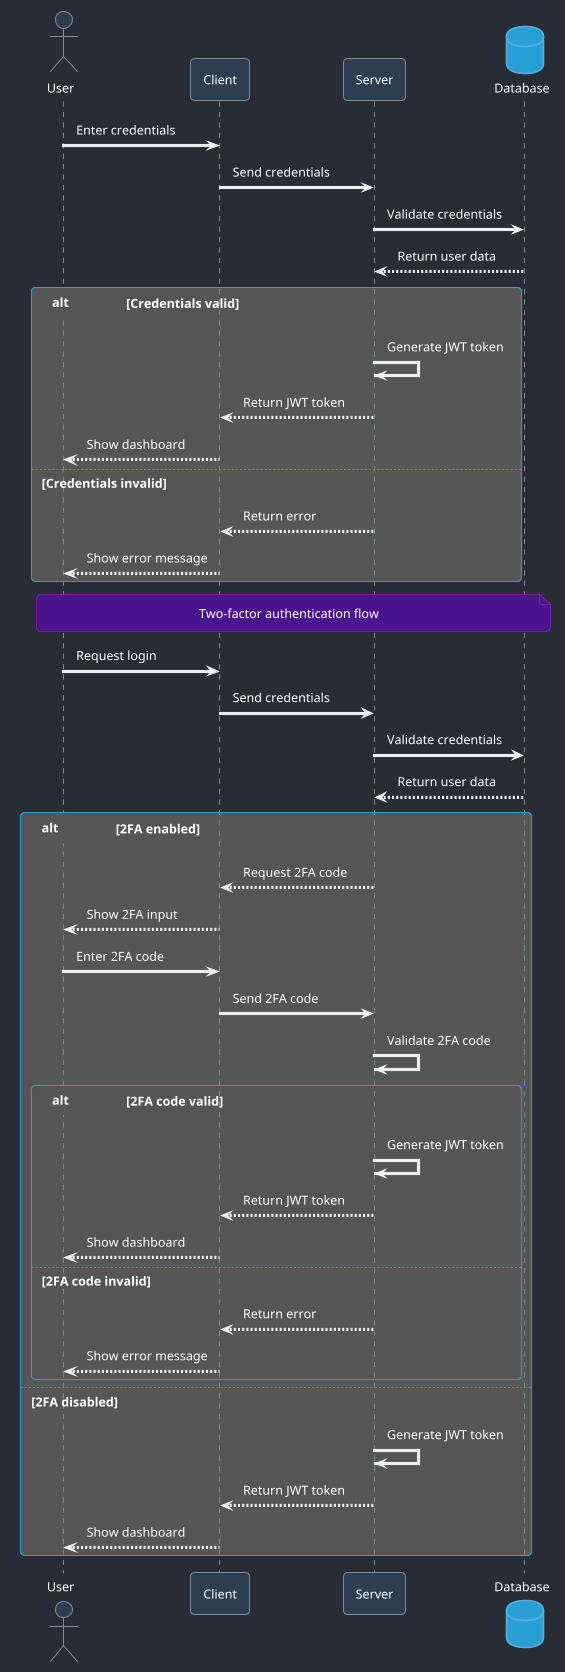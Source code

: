 @startuml Authentication Flow (Dark Mode)

' Dark mode theme
!theme cyborg
skinparam backgroundColor #282c34
skinparam ArrowColor #ecf0f1
skinparam shadowing false
skinparam DefaultFontColor #FFFFFF

' Define styles
skinparam sequence {
    ArrowColor #ecf0f1
    LifeLineBorderColor #7f8c8d
    LifeLineBackgroundColor #2c3e50
    ParticipantBorderColor #7f8c8d
    ParticipantBackgroundColor #2c3e50
    ActorBorderColor #7f8c8d
    ActorBackgroundColor #2c3e50
    BoxBorderColor #7f8c8d
    BoxBackgroundColor #34495e
}

skinparam note {
    BackgroundColor #4a148c
    BorderColor #7b1fa2
    FontColor #FFFFFF
}

' Participants
actor User
participant "Client" as Client
participant "Server" as Server
database "Database" as Database

' Authentication flow
User -> Client: Enter credentials
Client -> Server: Send credentials
Server -> Database: Validate credentials
Database --> Server: Return user data
alt Credentials valid
    Server -> Server: Generate JWT token
    Server --> Client: Return JWT token
    Client --> User: Show dashboard
else Credentials invalid
    Server --> Client: Return error
    Client --> User: Show error message
end

' Two-factor authentication flow
note over User, Database: Two-factor authentication flow
User -> Client: Request login
Client -> Server: Send credentials
Server -> Database: Validate credentials
Database --> Server: Return user data
alt 2FA enabled
    Server --> Client: Request 2FA code
    Client --> User: Show 2FA input
    User -> Client: Enter 2FA code
    Client -> Server: Send 2FA code
    Server -> Server: Validate 2FA code
    alt 2FA code valid
        Server -> Server: Generate JWT token
        Server --> Client: Return JWT token
        Client --> User: Show dashboard
    else 2FA code invalid
        Server --> Client: Return error
        Client --> User: Show error message
    end
else 2FA disabled
    Server -> Server: Generate JWT token
    Server --> Client: Return JWT token
    Client --> User: Show dashboard
end

@enduml
